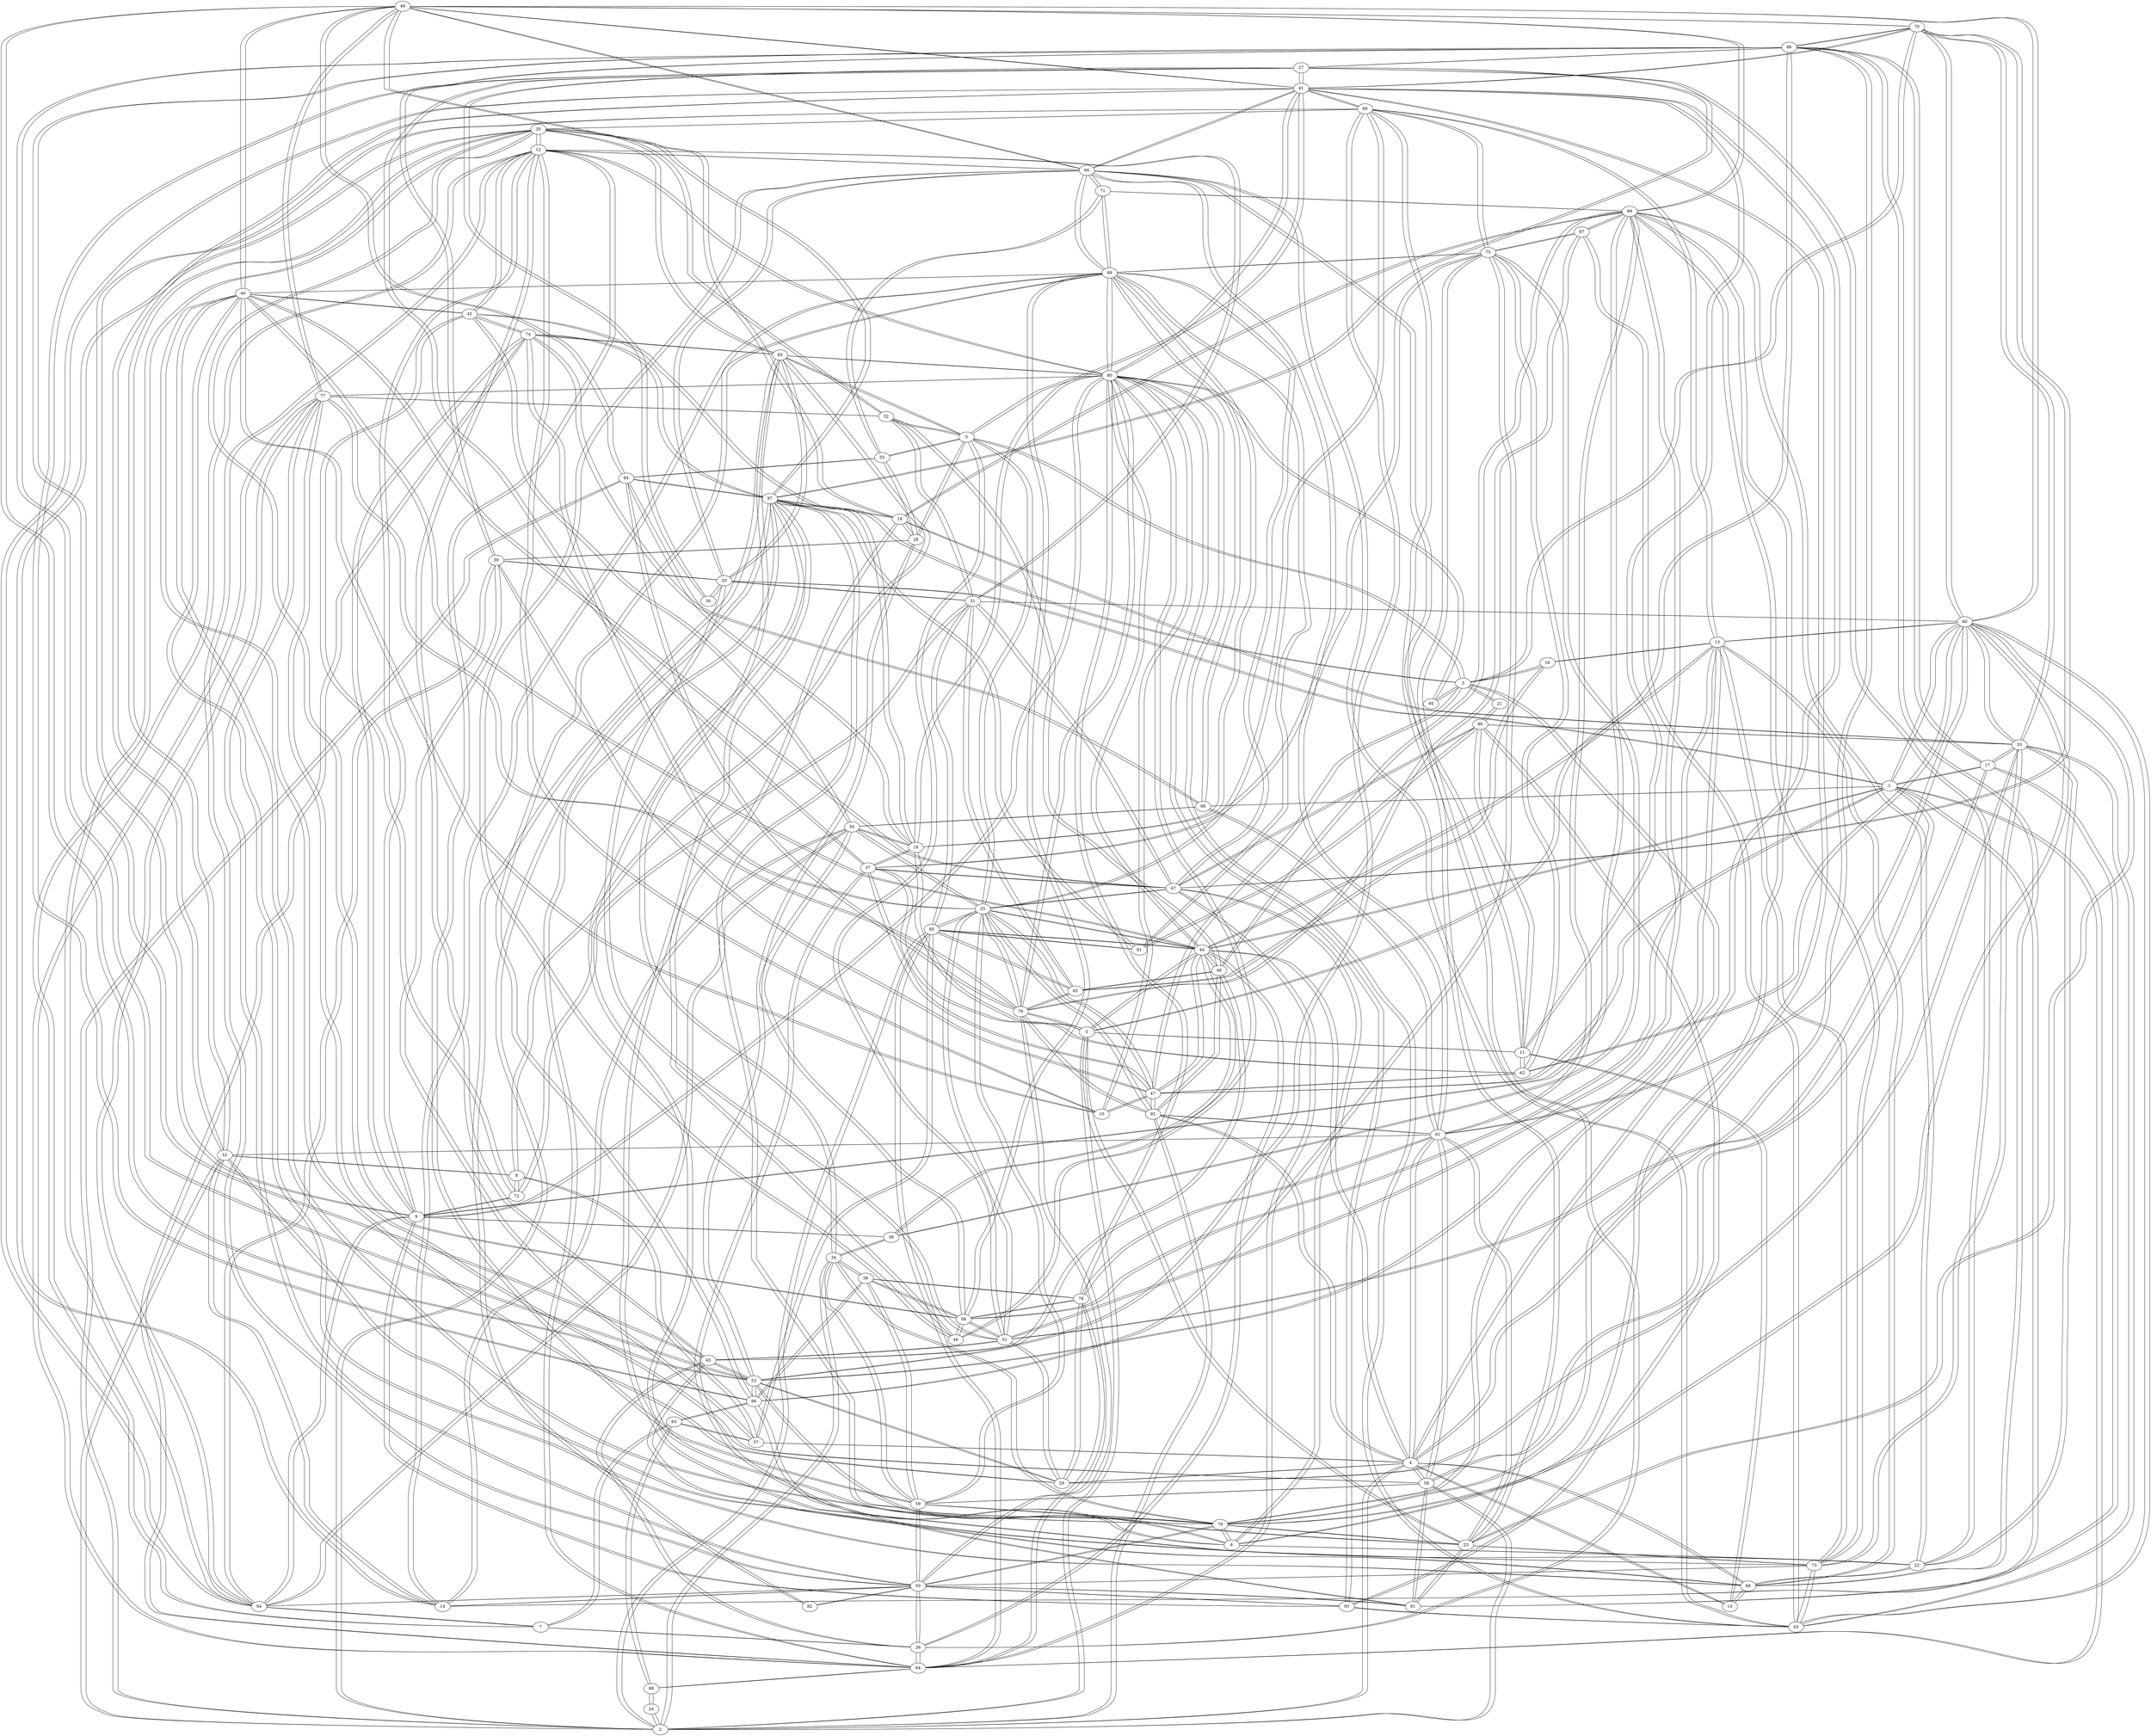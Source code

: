 graph {
  49 -- 70;
  49 -- 40;
  49 -- 18;
  49 -- 77;
  49 -- 41;
  49 -- 84;
  49 -- 60;
  49 -- 99;
  49 -- 53;
  49 -- 66;
  70 -- 49;
  70 -- 3;
  70 -- 60;
  70 -- 33;
  70 -- 67;
  70 -- 86;
  70 -- 41;
  10 -- 80;
  10 -- 40;
  10 -- 12;
  10 -- 47;
  80 -- 10;
  80 -- 76;
  80 -- 44;
  80 -- 93;
  80 -- 78;
  80 -- 46;
  80 -- 19;
  80 -- 69;
  80 -- 77;
  80 -- 95;
  80 -- 41;
  80 -- 43;
  80 -- 83;
  80 -- 12;
  80 -- 9;
  4 -- 29;
  4 -- 68;
  4 -- 15;
  4 -- 2;
  4 -- 61;
  4 -- 86;
  4 -- 44;
  4 -- 41;
  4 -- 92;
  4 -- 57;
  4 -- 58;
  29 -- 4;
  29 -- 33;
  29 -- 53;
  29 -- 51;
  29 -- 40;
  29 -- 78;
  26 -- 50;
  26 -- 64;
  26 -- 7;
  26 -- 45;
  26 -- 44;
  26 -- 75;
  50 -- 26;
  50 -- 91;
  50 -- 93;
  50 -- 82;
  50 -- 78;
  50 -- 59;
  50 -- 79;
  50 -- 12;
  50 -- 14;
  50 -- 94;
  50 -- 73;
  50 -- 77;
  60 -- 79;
  60 -- 1;
  60 -- 61;
  60 -- 31;
  60 -- 43;
  60 -- 33;
  60 -- 62;
  60 -- 70;
  60 -- 23;
  60 -- 49;
  60 -- 13;
  79 -- 60;
  79 -- 6;
  79 -- 53;
  79 -- 59;
  79 -- 34;
  79 -- 50;
  79 -- 40;
  79 -- 41;
  79 -- 3;
  79 -- 23;
  33 -- 90;
  33 -- 22;
  33 -- 60;
  33 -- 17;
  33 -- 29;
  33 -- 70;
  33 -- 73;
  33 -- 18;
  33 -- 43;
  90 -- 33;
  90 -- 11;
  90 -- 81;
  90 -- 93;
  90 -- 21;
  90 -- 67;
  1 -- 60;
  1 -- 44;
  1 -- 17;
  1 -- 47;
  1 -- 98;
  1 -- 64;
  1 -- 51;
  1 -- 20;
  1 -- 91;
  11 -- 15;
  11 -- 62;
  11 -- 90;
  11 -- 41;
  11 -- 66;
  11 -- 5;
  15 -- 11;
  15 -- 4;
  15 -- 68;
  54 -- 94;
  54 -- 98;
  54 -- 56;
  54 -- 14;
  54 -- 25;
  54 -- 42;
  54 -- 19;
  94 -- 54;
  94 -- 35;
  94 -- 41;
  94 -- 77;
  94 -- 9;
  94 -- 7;
  94 -- 50;
  94 -- 39;
  2 -- 34;
  2 -- 52;
  2 -- 85;
  2 -- 4;
  2 -- 58;
  2 -- 92;
  2 -- 97;
  2 -- 5;
  2 -- 24;
  2 -- 84;
  34 -- 2;
  34 -- 38;
  34 -- 79;
  34 -- 83;
  34 -- 59;
  34 -- 36;
  40 -- 49;
  40 -- 10;
  40 -- 68;
  40 -- 44;
  40 -- 42;
  40 -- 79;
  40 -- 67;
  40 -- 29;
  40 -- 69;
  61 -- 60;
  61 -- 58;
  61 -- 66;
  61 -- 92;
  61 -- 4;
  61 -- 98;
  61 -- 52;
  61 -- 78;
  61 -- 99;
  61 -- 23;
  12 -- 42;
  12 -- 66;
  12 -- 45;
  12 -- 10;
  12 -- 7;
  12 -- 59;
  12 -- 9;
  12 -- 35;
  12 -- 50;
  12 -- 80;
  12 -- 31;
  42 -- 12;
  42 -- 72;
  42 -- 74;
  42 -- 40;
  42 -- 54;
  42 -- 3;
  31 -- 32;
  31 -- 60;
  31 -- 20;
  31 -- 72;
  31 -- 85;
  31 -- 65;
  31 -- 67;
  31 -- 12;
  32 -- 31;
  32 -- 48;
  32 -- 77;
  32 -- 35;
  32 -- 0;
  58 -- 61;
  58 -- 77;
  58 -- 2;
  58 -- 59;
  58 -- 91;
  58 -- 17;
  58 -- 4;
  91 -- 50;
  91 -- 23;
  91 -- 58;
  91 -- 1;
  91 -- 96;
  17 -- 86;
  17 -- 33;
  17 -- 1;
  17 -- 14;
  17 -- 58;
  86 -- 17;
  86 -- 5;
  86 -- 4;
  86 -- 45;
  86 -- 68;
  86 -- 70;
  86 -- 53;
  86 -- 27;
  86 -- 39;
  46 -- 66;
  46 -- 80;
  46 -- 18;
  46 -- 56;
  66 -- 46;
  66 -- 12;
  66 -- 61;
  66 -- 69;
  66 -- 20;
  66 -- 11;
  66 -- 71;
  66 -- 49;
  66 -- 41;
  66 -- 43;
  64 -- 26;
  64 -- 76;
  64 -- 74;
  64 -- 1;
  64 -- 97;
  64 -- 88;
  64 -- 67;
  64 -- 77;
  64 -- 85;
  37 -- 67;
  37 -- 62;
  37 -- 47;
  37 -- 27;
  37 -- 75;
  37 -- 19;
  37 -- 6;
  67 -- 37;
  67 -- 69;
  67 -- 64;
  67 -- 25;
  67 -- 70;
  67 -- 40;
  67 -- 6;
  67 -- 31;
  67 -- 90;
  5 -- 76;
  5 -- 19;
  5 -- 86;
  5 -- 23;
  5 -- 44;
  5 -- 11;
  5 -- 2;
  76 -- 5;
  76 -- 80;
  76 -- 64;
  76 -- 84;
  76 -- 77;
  76 -- 25;
  76 -- 65;
  76 -- 87;
  76 -- 92;
  16 -- 65;
  16 -- 3;
  16 -- 13;
  65 -- 16;
  65 -- 48;
  65 -- 76;
  65 -- 31;
  65 -- 85;
  6 -- 79;
  6 -- 97;
  6 -- 22;
  6 -- 99;
  6 -- 67;
  6 -- 37;
  63 -- 96;
  63 -- 88;
  63 -- 57;
  63 -- 7;
  96 -- 63;
  96 -- 27;
  96 -- 53;
  96 -- 38;
  96 -- 75;
  96 -- 91;
  96 -- 69;
  68 -- 4;
  68 -- 15;
  68 -- 40;
  68 -- 22;
  68 -- 45;
  68 -- 86;
  68 -- 13;
  52 -- 2;
  52 -- 41;
  52 -- 8;
  52 -- 22;
  52 -- 61;
  52 -- 14;
  52 -- 35;
  62 -- 37;
  62 -- 11;
  62 -- 47;
  62 -- 60;
  62 -- 75;
  27 -- 96;
  27 -- 37;
  27 -- 41;
  27 -- 97;
  27 -- 22;
  27 -- 86;
  27 -- 30;
  48 -- 65;
  48 -- 92;
  48 -- 32;
  48 -- 53;
  48 -- 99;
  48 -- 44;
  41 -- 52;
  41 -- 94;
  41 -- 49;
  41 -- 11;
  41 -- 89;
  41 -- 27;
  41 -- 4;
  41 -- 79;
  41 -- 80;
  41 -- 66;
  41 -- 0;
  41 -- 70;
  19 -- 5;
  19 -- 97;
  19 -- 84;
  19 -- 80;
  19 -- 69;
  19 -- 37;
  19 -- 54;
  14 -- 69;
  14 -- 54;
  14 -- 35;
  14 -- 52;
  14 -- 17;
  14 -- 50;
  69 -- 14;
  69 -- 81;
  69 -- 66;
  69 -- 56;
  69 -- 98;
  69 -- 67;
  69 -- 19;
  69 -- 71;
  69 -- 80;
  69 -- 75;
  69 -- 40;
  69 -- 96;
  35 -- 94;
  35 -- 83;
  35 -- 56;
  35 -- 12;
  35 -- 97;
  35 -- 14;
  35 -- 32;
  35 -- 52;
  35 -- 89;
  47 -- 37;
  47 -- 44;
  47 -- 62;
  47 -- 1;
  47 -- 10;
  47 -- 39;
  47 -- 25;
  47 -- 3;
  47 -- 92;
  38 -- 56;
  38 -- 59;
  38 -- 34;
  38 -- 96;
  38 -- 78;
  56 -- 38;
  56 -- 69;
  56 -- 54;
  56 -- 51;
  56 -- 35;
  56 -- 13;
  56 -- 78;
  56 -- 46;
  88 -- 63;
  88 -- 64;
  88 -- 24;
  53 -- 79;
  53 -- 29;
  53 -- 45;
  53 -- 96;
  53 -- 13;
  53 -- 48;
  53 -- 49;
  53 -- 86;
  53 -- 28;
  0 -- 3;
  0 -- 28;
  0 -- 32;
  0 -- 83;
  0 -- 41;
  0 -- 25;
  0 -- 55;
  0 -- 51;
  3 -- 0;
  3 -- 70;
  3 -- 95;
  3 -- 16;
  3 -- 47;
  3 -- 42;
  3 -- 79;
  3 -- 21;
  43 -- 60;
  43 -- 93;
  43 -- 73;
  43 -- 87;
  43 -- 80;
  43 -- 66;
  43 -- 33;
  81 -- 69;
  81 -- 90;
  81 -- 97;
  81 -- 85;
  7 -- 26;
  7 -- 12;
  7 -- 94;
  7 -- 63;
  83 -- 35;
  83 -- 82;
  83 -- 34;
  83 -- 8;
  83 -- 80;
  83 -- 0;
  83 -- 20;
  83 -- 74;
  22 -- 33;
  22 -- 99;
  22 -- 52;
  22 -- 68;
  22 -- 6;
  22 -- 27;
  77 -- 58;
  77 -- 94;
  77 -- 76;
  77 -- 49;
  77 -- 32;
  77 -- 80;
  77 -- 50;
  77 -- 64;
  98 -- 54;
  98 -- 1;
  98 -- 61;
  98 -- 69;
  98 -- 74;
  84 -- 97;
  84 -- 76;
  84 -- 49;
  84 -- 19;
  84 -- 55;
  84 -- 2;
  97 -- 84;
  97 -- 74;
  97 -- 19;
  97 -- 23;
  97 -- 6;
  97 -- 81;
  97 -- 64;
  97 -- 73;
  97 -- 35;
  97 -- 27;
  97 -- 2;
  97 -- 18;
  74 -- 97;
  74 -- 64;
  74 -- 42;
  74 -- 25;
  74 -- 9;
  74 -- 83;
  74 -- 98;
  39 -- 57;
  39 -- 20;
  39 -- 28;
  39 -- 47;
  39 -- 94;
  39 -- 86;
  57 -- 39;
  57 -- 85;
  57 -- 63;
  57 -- 8;
  57 -- 4;
  18 -- 49;
  18 -- 99;
  18 -- 28;
  18 -- 46;
  18 -- 33;
  18 -- 97;
  9 -- 36;
  9 -- 93;
  9 -- 72;
  9 -- 94;
  9 -- 12;
  9 -- 74;
  9 -- 99;
  9 -- 80;
  9 -- 89;
  36 -- 9;
  36 -- 75;
  36 -- 34;
  36 -- 44;
  28 -- 55;
  28 -- 39;
  28 -- 18;
  28 -- 0;
  28 -- 53;
  55 -- 28;
  55 -- 71;
  55 -- 84;
  55 -- 0;
  44 -- 47;
  44 -- 1;
  44 -- 80;
  44 -- 25;
  44 -- 5;
  44 -- 40;
  44 -- 85;
  44 -- 4;
  44 -- 13;
  44 -- 26;
  44 -- 48;
  44 -- 36;
  51 -- 99;
  51 -- 56;
  51 -- 45;
  51 -- 29;
  51 -- 1;
  51 -- 20;
  51 -- 25;
  51 -- 0;
  99 -- 51;
  99 -- 18;
  99 -- 22;
  99 -- 71;
  99 -- 73;
  99 -- 49;
  99 -- 6;
  99 -- 48;
  99 -- 9;
  99 -- 61;
  99 -- 87;
  45 -- 12;
  45 -- 51;
  45 -- 53;
  45 -- 86;
  45 -- 68;
  45 -- 26;
  45 -- 89;
  23 -- 97;
  23 -- 91;
  23 -- 89;
  23 -- 5;
  23 -- 60;
  23 -- 73;
  23 -- 79;
  23 -- 61;
  82 -- 83;
  82 -- 50;
  93 -- 50;
  93 -- 43;
  93 -- 80;
  93 -- 9;
  93 -- 90;
  92 -- 48;
  92 -- 61;
  92 -- 25;
  92 -- 2;
  92 -- 4;
  92 -- 47;
  92 -- 76;
  8 -- 52;
  8 -- 72;
  8 -- 83;
  8 -- 57;
  13 -- 89;
  13 -- 73;
  13 -- 56;
  13 -- 53;
  13 -- 68;
  13 -- 44;
  13 -- 60;
  13 -- 16;
  89 -- 13;
  89 -- 23;
  89 -- 25;
  89 -- 41;
  89 -- 75;
  89 -- 35;
  89 -- 9;
  89 -- 45;
  85 -- 2;
  85 -- 25;
  85 -- 81;
  85 -- 44;
  85 -- 57;
  85 -- 31;
  85 -- 64;
  85 -- 65;
  78 -- 50;
  78 -- 80;
  78 -- 56;
  78 -- 61;
  78 -- 38;
  78 -- 29;
  59 -- 12;
  59 -- 38;
  59 -- 79;
  59 -- 50;
  59 -- 58;
  59 -- 34;
  59 -- 25;
  25 -- 85;
  25 -- 76;
  25 -- 44;
  25 -- 89;
  25 -- 54;
  25 -- 92;
  25 -- 74;
  25 -- 67;
  25 -- 51;
  25 -- 47;
  25 -- 59;
  25 -- 0;
  20 -- 66;
  20 -- 30;
  20 -- 39;
  20 -- 31;
  20 -- 1;
  20 -- 51;
  20 -- 83;
  72 -- 42;
  72 -- 9;
  72 -- 8;
  72 -- 31;
  30 -- 20;
  30 -- 27;
  71 -- 99;
  71 -- 55;
  71 -- 69;
  71 -- 66;
  73 -- 43;
  73 -- 13;
  73 -- 97;
  73 -- 99;
  73 -- 33;
  73 -- 50;
  73 -- 23;
  75 -- 87;
  75 -- 89;
  75 -- 96;
  75 -- 36;
  75 -- 37;
  75 -- 69;
  75 -- 62;
  75 -- 26;
  87 -- 75;
  87 -- 43;
  87 -- 76;
  87 -- 99;
  95 -- 80;
  95 -- 3;
  24 -- 88;
  24 -- 2;
  21 -- 90;
  21 -- 3;
}